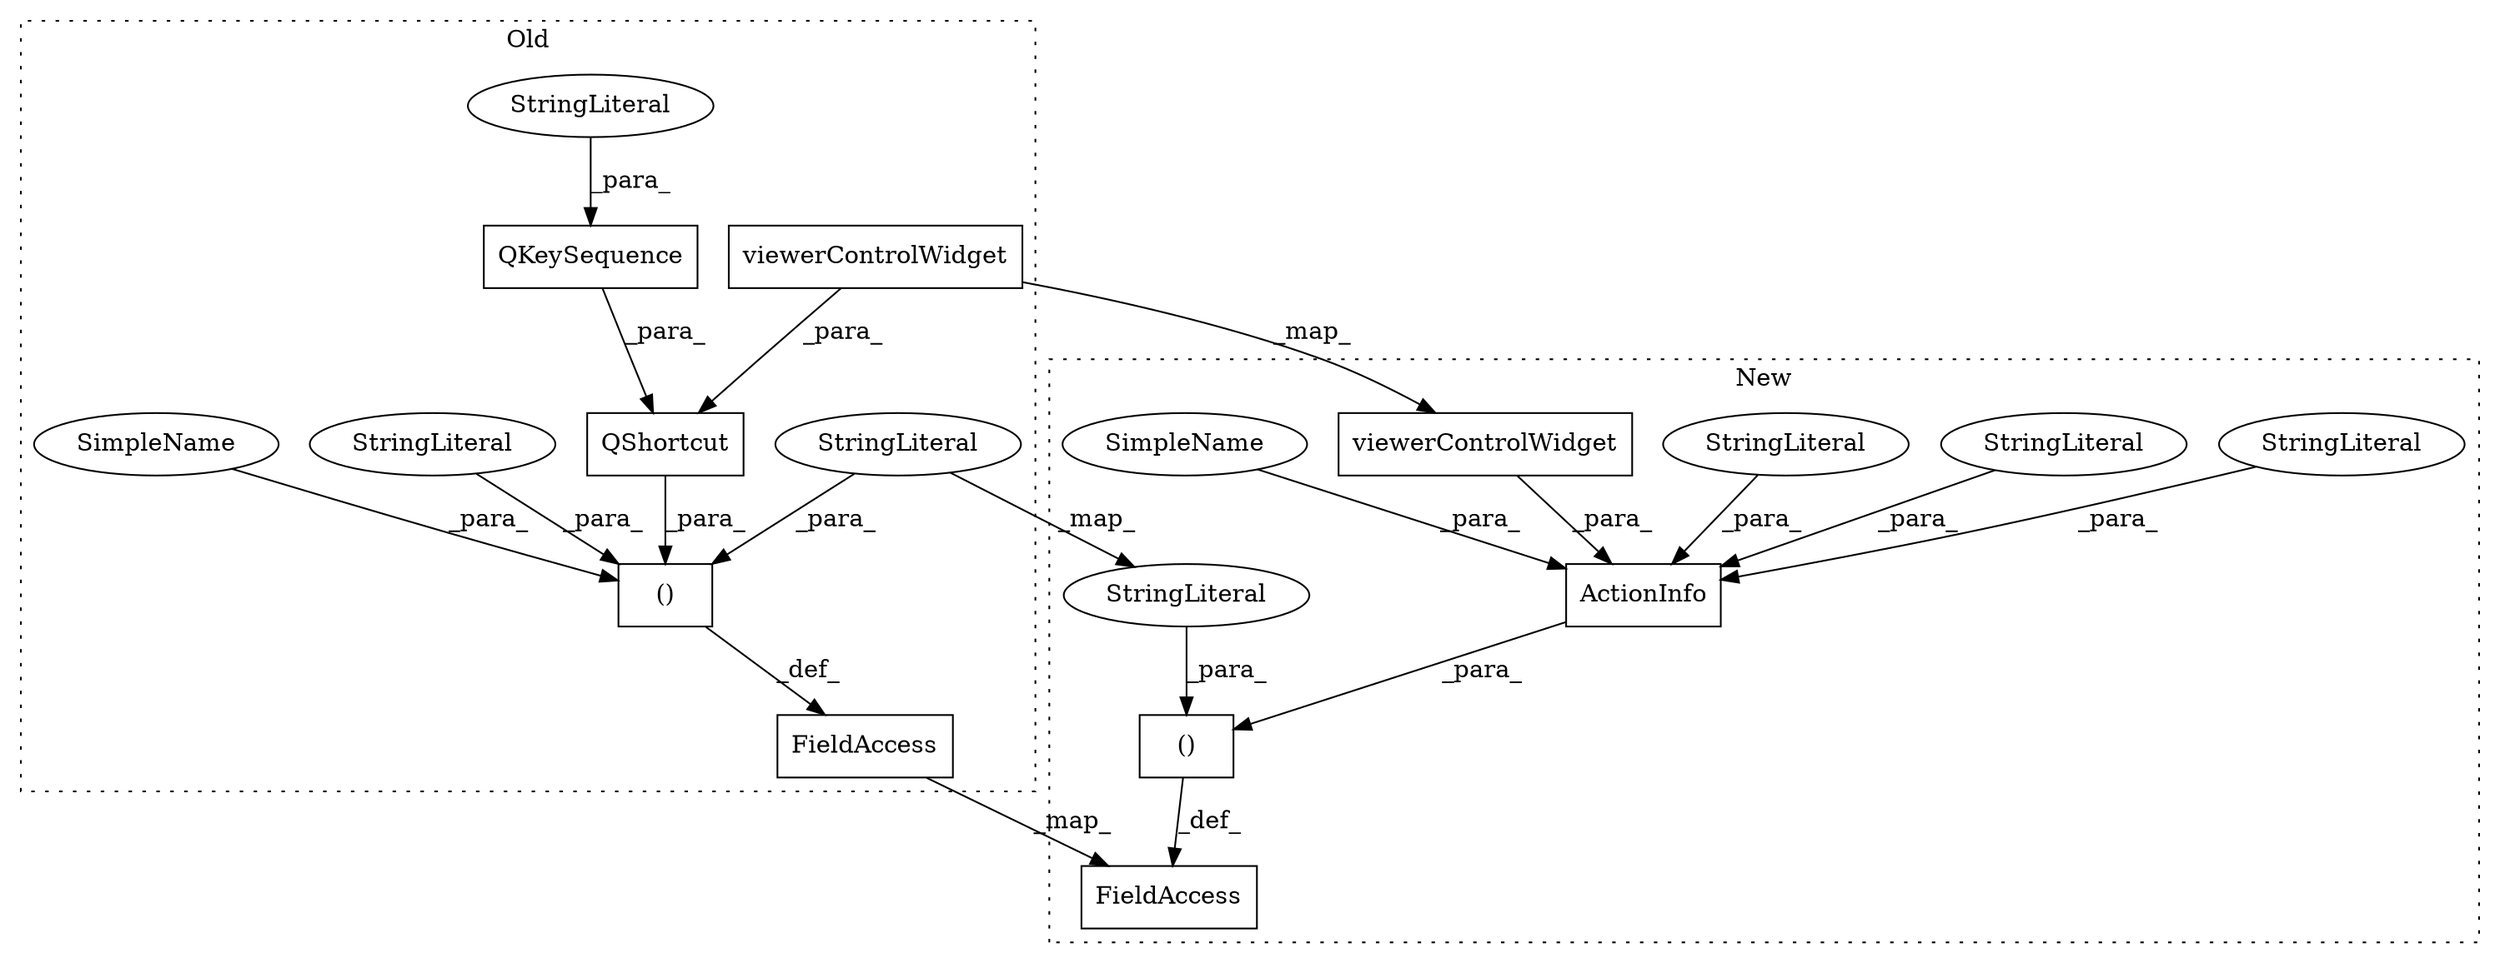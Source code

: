 digraph G {
subgraph cluster0 {
1 [label="QShortcut" a="32" s="7560,7660" l="10,1" shape="box"];
4 [label="QKeySequence" a="32" s="7570,7586" l="13,1" shape="box"];
5 [label="StringLiteral" a="45" s="7583" l="3" shape="ellipse"];
9 [label="()" a="106" s="7501" l="181" shape="box"];
10 [label="viewerControlWidget" a="32" s="7593" l="21" shape="box"];
12 [label="StringLiteral" a="45" s="7501" l="16" shape="ellipse"];
14 [label="FieldAccess" a="22" s="7464" l="29" shape="box"];
16 [label="StringLiteral" a="45" s="7530" l="17" shape="ellipse"];
17 [label="SimpleName" a="42" s="7674" l="8" shape="ellipse"];
label = "Old";
style="dotted";
}
subgraph cluster1 {
2 [label="ActionInfo" a="32" s="7602,7747" l="11,1" shape="box"];
3 [label="StringLiteral" a="45" s="7648" l="17" shape="ellipse"];
6 [label="StringLiteral" a="45" s="7613" l="16" shape="ellipse"];
7 [label="StringLiteral" a="45" s="7630" l="17" shape="ellipse"];
8 [label="()" a="106" s="7569" l="179" shape="box"];
11 [label="viewerControlWidget" a="32" s="7717" l="21" shape="box"];
13 [label="StringLiteral" a="45" s="7569" l="3" shape="ellipse"];
15 [label="FieldAccess" a="22" s="7532" l="29" shape="box"];
18 [label="SimpleName" a="42" s="7739" l="8" shape="ellipse"];
label = "New";
style="dotted";
}
1 -> 9 [label="_para_"];
2 -> 8 [label="_para_"];
3 -> 2 [label="_para_"];
4 -> 1 [label="_para_"];
5 -> 4 [label="_para_"];
6 -> 2 [label="_para_"];
7 -> 2 [label="_para_"];
8 -> 15 [label="_def_"];
9 -> 14 [label="_def_"];
10 -> 1 [label="_para_"];
10 -> 11 [label="_map_"];
11 -> 2 [label="_para_"];
12 -> 9 [label="_para_"];
12 -> 13 [label="_map_"];
13 -> 8 [label="_para_"];
14 -> 15 [label="_map_"];
16 -> 9 [label="_para_"];
17 -> 9 [label="_para_"];
18 -> 2 [label="_para_"];
}